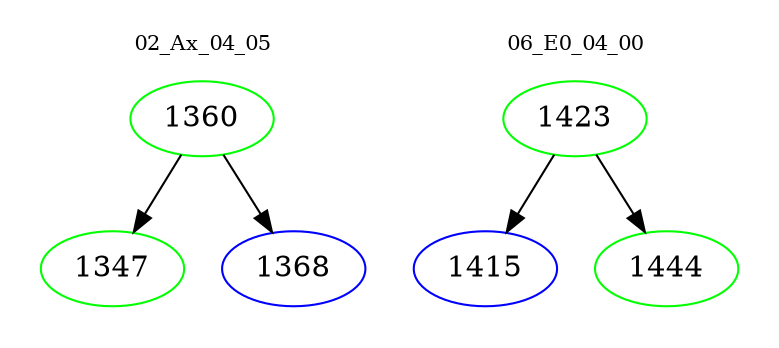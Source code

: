 digraph{
subgraph cluster_0 {
color = white
label = "02_Ax_04_05";
fontsize=10;
T0_1360 [label="1360", color="green"]
T0_1360 -> T0_1347 [color="black"]
T0_1347 [label="1347", color="green"]
T0_1360 -> T0_1368 [color="black"]
T0_1368 [label="1368", color="blue"]
}
subgraph cluster_1 {
color = white
label = "06_E0_04_00";
fontsize=10;
T1_1423 [label="1423", color="green"]
T1_1423 -> T1_1415 [color="black"]
T1_1415 [label="1415", color="blue"]
T1_1423 -> T1_1444 [color="black"]
T1_1444 [label="1444", color="green"]
}
}
